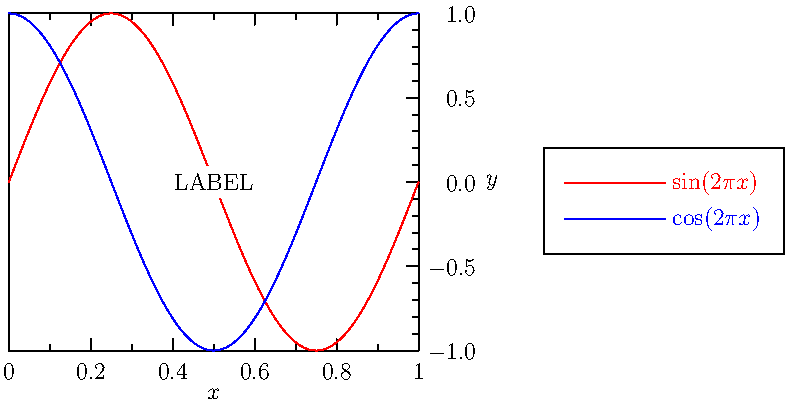 import graph;

size(250,200,IgnoreAspect);

real Sin(real t) {return sin(2pi*t);}
real Cos(real t) {return cos(2pi*t);}

draw(graph(Sin,0,1),red,"$\sin(2\pi x)$");
draw(graph(Cos,0,1),blue,"$\cos(2\pi x)$");

xaxis("$x$",BottomTop,LeftTicks);
yaxis("$y$",Right,LeftTicks(trailingzero));
yaxis("",Left);

label("LABEL",point(0),UnFill(1mm));

picture pic;
size(pic,250,200,IgnoreAspect);
add(pic,currentpicture.fit(),(0,0),W);
add(pic,legend(currentpicture),(0,0),20E,UnFill);
shipout(pic);
